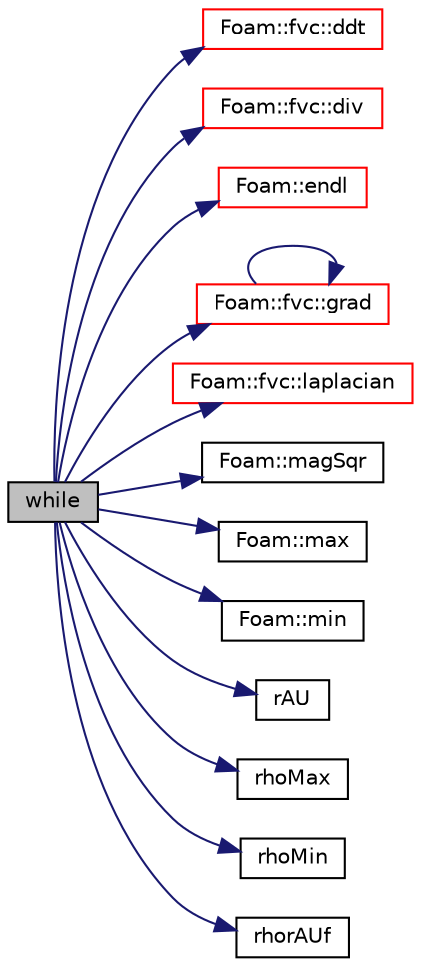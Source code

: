 digraph "while"
{
  bgcolor="transparent";
  edge [fontname="Helvetica",fontsize="10",labelfontname="Helvetica",labelfontsize="10"];
  node [fontname="Helvetica",fontsize="10",shape=record];
  rankdir="LR";
  Node322 [label="while",height=0.2,width=0.4,color="black", fillcolor="grey75", style="filled", fontcolor="black"];
  Node322 -> Node323 [color="midnightblue",fontsize="10",style="solid",fontname="Helvetica"];
  Node323 [label="Foam::fvc::ddt",height=0.2,width=0.4,color="red",URL="$a21861.html#a5dc871206ab86042756c8ccfdc5797ad"];
  Node322 -> Node386 [color="midnightblue",fontsize="10",style="solid",fontname="Helvetica"];
  Node386 [label="Foam::fvc::div",height=0.2,width=0.4,color="red",URL="$a21861.html#a585533948ad80abfe589d920c641f251"];
  Node322 -> Node325 [color="midnightblue",fontsize="10",style="solid",fontname="Helvetica"];
  Node325 [label="Foam::endl",height=0.2,width=0.4,color="red",URL="$a21851.html#a2db8fe02a0d3909e9351bb4275b23ce4",tooltip="Add newline and flush stream. "];
  Node322 -> Node620 [color="midnightblue",fontsize="10",style="solid",fontname="Helvetica"];
  Node620 [label="Foam::fvc::grad",height=0.2,width=0.4,color="red",URL="$a21861.html#a7c00ec90ecc15ed3005255e42c52827a"];
  Node620 -> Node620 [color="midnightblue",fontsize="10",style="solid",fontname="Helvetica"];
  Node322 -> Node622 [color="midnightblue",fontsize="10",style="solid",fontname="Helvetica"];
  Node622 [label="Foam::fvc::laplacian",height=0.2,width=0.4,color="red",URL="$a21861.html#ac75bff389d0405149b204b0d7ac214cd"];
  Node322 -> Node625 [color="midnightblue",fontsize="10",style="solid",fontname="Helvetica"];
  Node625 [label="Foam::magSqr",height=0.2,width=0.4,color="black",URL="$a21851.html#ae6fff2c6981e6d9618aa5038e69def6e"];
  Node322 -> Node531 [color="midnightblue",fontsize="10",style="solid",fontname="Helvetica"];
  Node531 [label="Foam::max",height=0.2,width=0.4,color="black",URL="$a21851.html#ac993e906cf2774ae77e666bc24e81733"];
  Node322 -> Node532 [color="midnightblue",fontsize="10",style="solid",fontname="Helvetica"];
  Node532 [label="Foam::min",height=0.2,width=0.4,color="black",URL="$a21851.html#a253e112ad2d56d96230ff39ea7f442dc"];
  Node322 -> Node626 [color="midnightblue",fontsize="10",style="solid",fontname="Helvetica"];
  Node626 [label="rAU",height=0.2,width=0.4,color="black",URL="$a39200.html#a4ae3ff6f0732a8a206a641d7ff2d9f7d"];
  Node322 -> Node627 [color="midnightblue",fontsize="10",style="solid",fontname="Helvetica"];
  Node627 [label="rhoMax",height=0.2,width=0.4,color="black",URL="$a39719.html#ad36720153886fe2fa0cfac2fd8320865"];
  Node322 -> Node628 [color="midnightblue",fontsize="10",style="solid",fontname="Helvetica"];
  Node628 [label="rhoMin",height=0.2,width=0.4,color="black",URL="$a39719.html#af68343b4498a3351054647ab1f2650a4"];
  Node322 -> Node629 [color="midnightblue",fontsize="10",style="solid",fontname="Helvetica"];
  Node629 [label="rhorAUf",height=0.2,width=0.4,color="black",URL="$a39200.html#afd8c4e61a2e39cb5143264971d9c72b8"];
}
